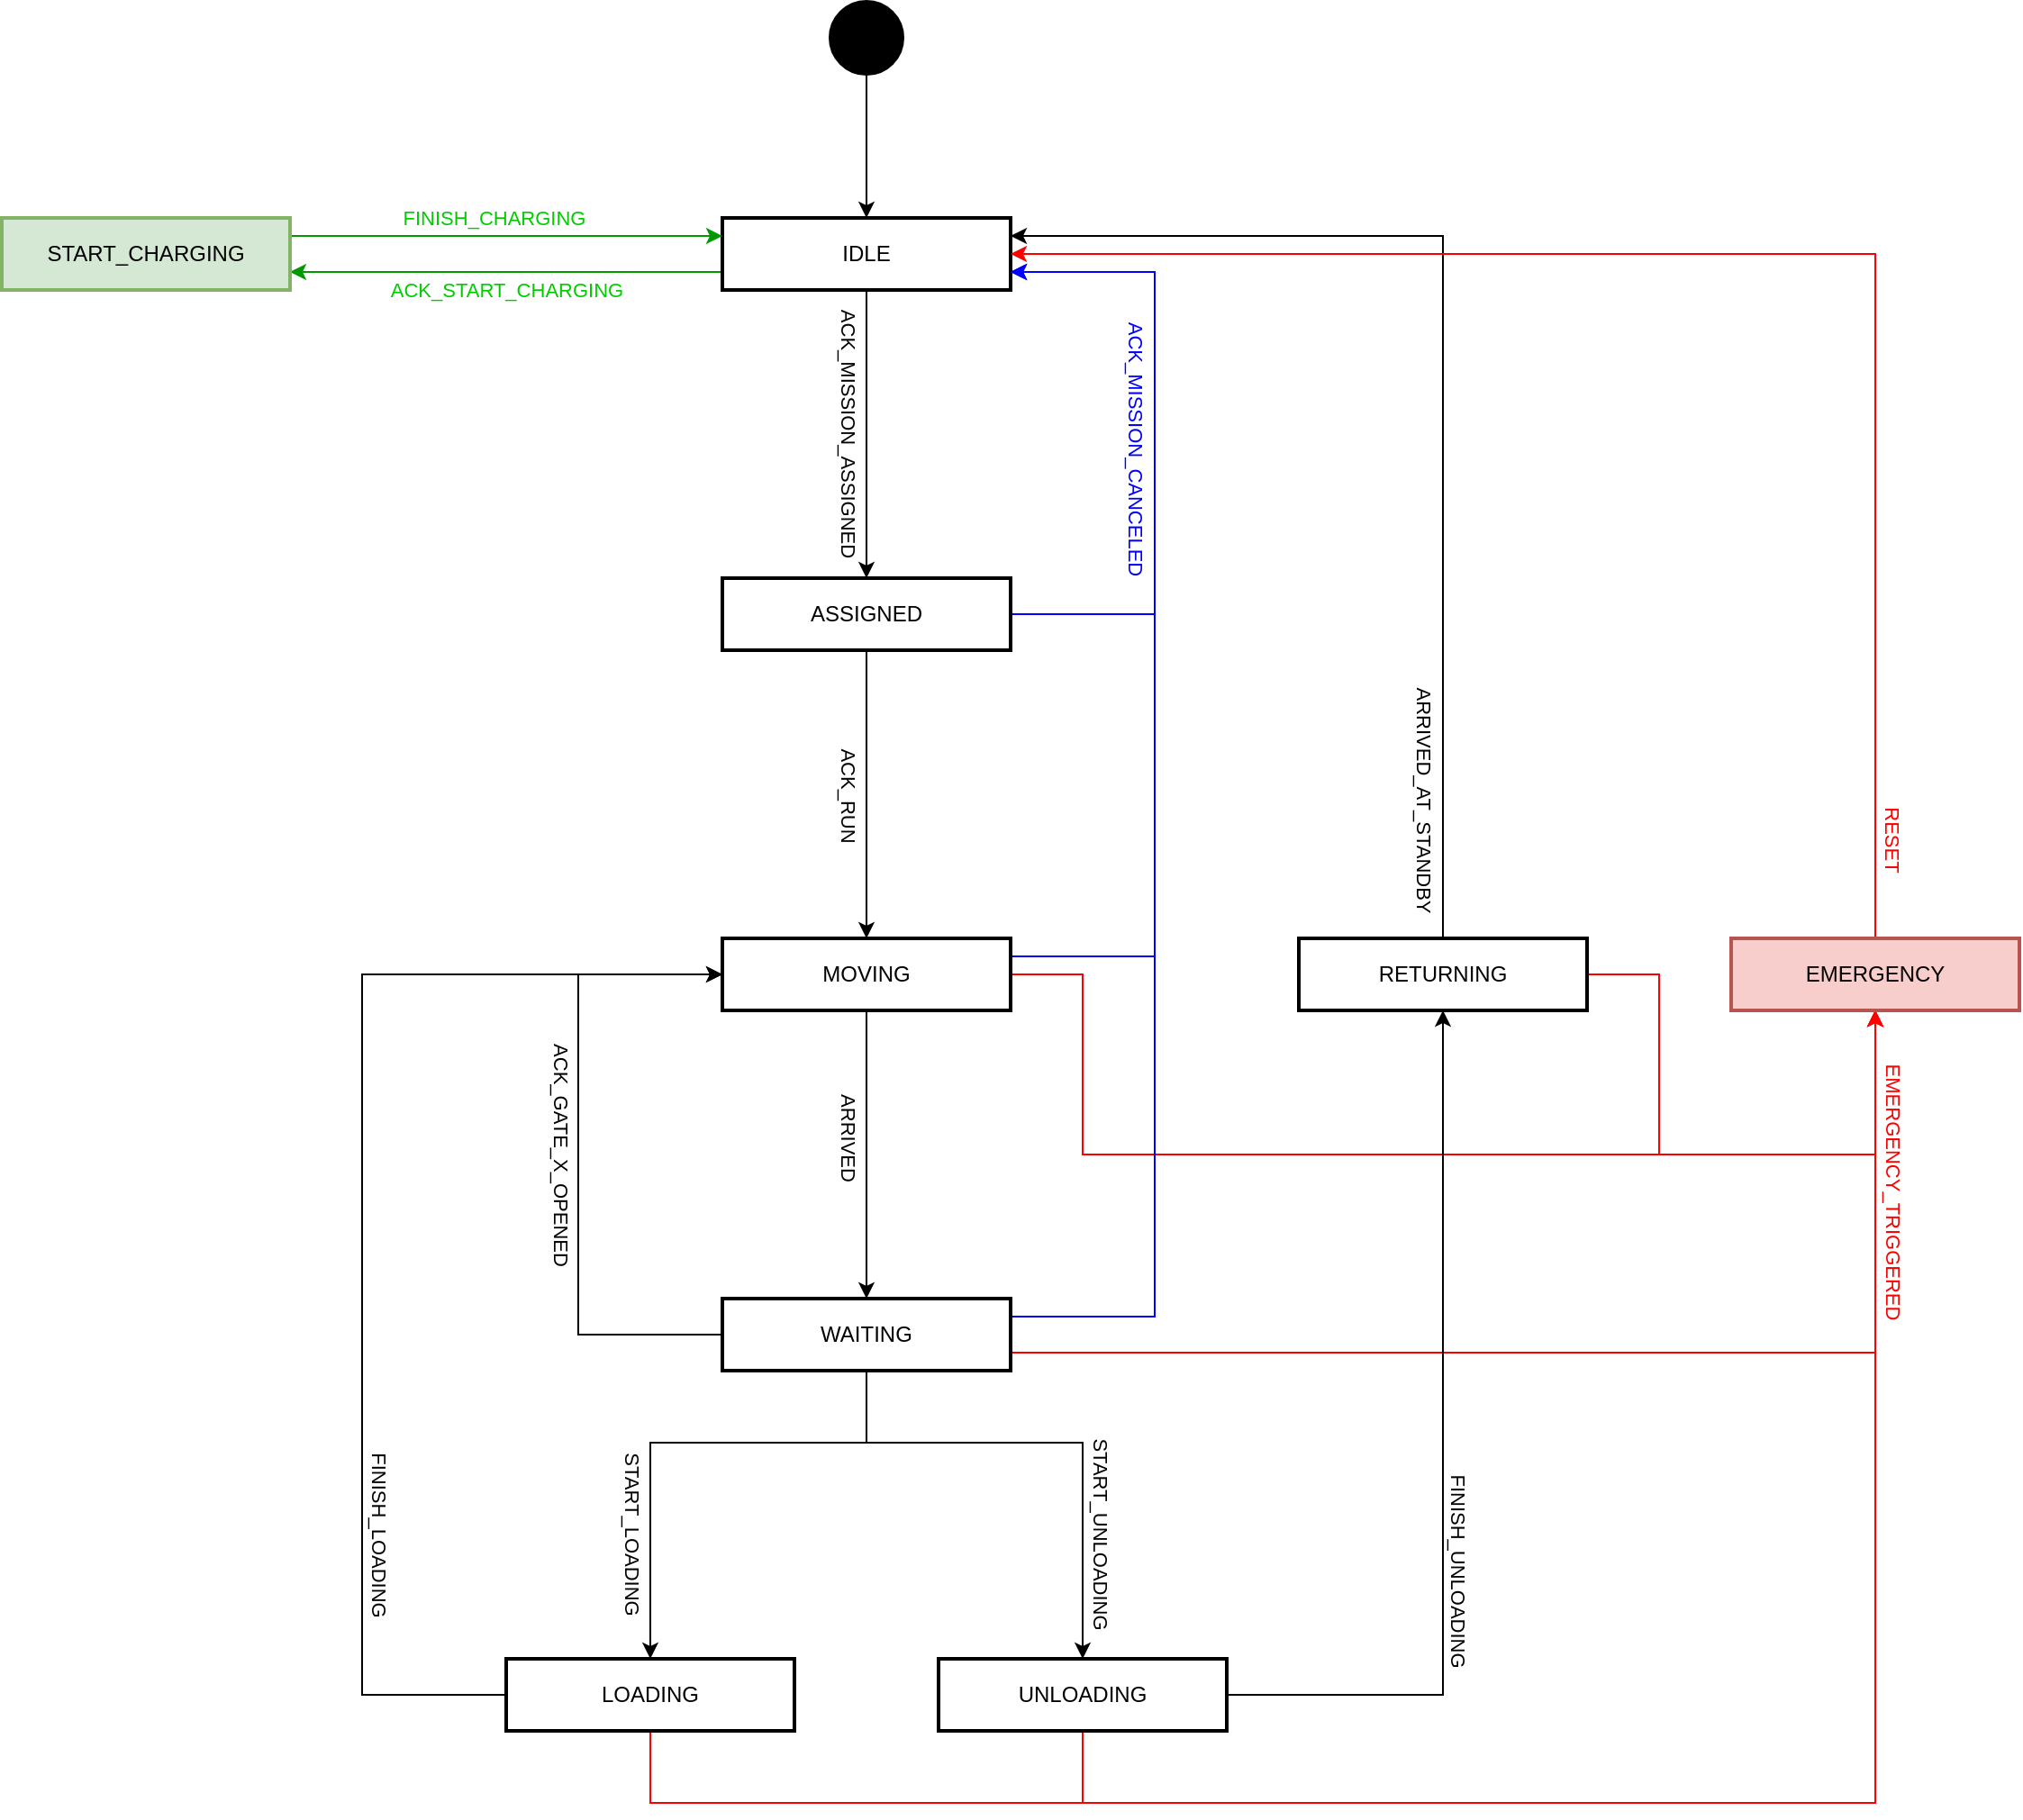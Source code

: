 <mxfile version="27.0.2">
  <diagram name="페이지-1" id="cUej8mfnC2c1u7qZgtwX">
    <mxGraphModel dx="1114" dy="1204" grid="1" gridSize="10" guides="1" tooltips="1" connect="1" arrows="1" fold="1" page="1" pageScale="1" pageWidth="1654" pageHeight="1169" math="0" shadow="0">
      <root>
        <mxCell id="0" />
        <mxCell id="1" parent="0" />
        <mxCell id="HtLjNqq3REYxK-kQZzj4-4" value="" style="edgeStyle=orthogonalEdgeStyle;rounded=0;orthogonalLoop=1;jettySize=auto;html=1;" parent="1" source="HtLjNqq3REYxK-kQZzj4-1" target="HtLjNqq3REYxK-kQZzj4-3" edge="1">
          <mxGeometry relative="1" as="geometry" />
        </mxCell>
        <mxCell id="HtLjNqq3REYxK-kQZzj4-1" value="" style="strokeWidth=2;html=1;shape=mxgraph.flowchart.start_2;whiteSpace=wrap;fillColor=#000000;" parent="1" vertex="1">
          <mxGeometry x="740" y="120" width="40" height="40" as="geometry" />
        </mxCell>
        <mxCell id="HtLjNqq3REYxK-kQZzj4-6" value="" style="edgeStyle=orthogonalEdgeStyle;rounded=0;orthogonalLoop=1;jettySize=auto;html=1;" parent="1" source="HtLjNqq3REYxK-kQZzj4-3" target="HtLjNqq3REYxK-kQZzj4-5" edge="1">
          <mxGeometry relative="1" as="geometry" />
        </mxCell>
        <mxCell id="HtLjNqq3REYxK-kQZzj4-12" value="ACK_MISSION_ASSIGNED" style="edgeLabel;html=1;align=center;verticalAlign=middle;resizable=0;points=[];rotation=90;" parent="HtLjNqq3REYxK-kQZzj4-6" vertex="1" connectable="0">
          <mxGeometry x="-0.625" y="-2" relative="1" as="geometry">
            <mxPoint x="-8" y="49" as="offset" />
          </mxGeometry>
        </mxCell>
        <mxCell id="HtLjNqq3REYxK-kQZzj4-38" style="edgeStyle=orthogonalEdgeStyle;rounded=0;orthogonalLoop=1;jettySize=auto;html=1;entryX=1;entryY=0.75;entryDx=0;entryDy=0;strokeColor=#009900;" parent="1" source="HtLjNqq3REYxK-kQZzj4-3" target="HtLjNqq3REYxK-kQZzj4-14" edge="1">
          <mxGeometry relative="1" as="geometry">
            <Array as="points">
              <mxPoint x="610" y="270" />
              <mxPoint x="610" y="270" />
            </Array>
          </mxGeometry>
        </mxCell>
        <mxCell id="HtLjNqq3REYxK-kQZzj4-39" value="ACK_START_CHARGING" style="edgeLabel;html=1;align=center;verticalAlign=middle;resizable=0;points=[];fontColor=#00CC00;" parent="HtLjNqq3REYxK-kQZzj4-38" vertex="1" connectable="0">
          <mxGeometry x="-0.312" y="-1" relative="1" as="geometry">
            <mxPoint x="-38" y="11" as="offset" />
          </mxGeometry>
        </mxCell>
        <mxCell id="HtLjNqq3REYxK-kQZzj4-3" value="IDLE" style="whiteSpace=wrap;html=1;strokeWidth=2;" parent="1" vertex="1">
          <mxGeometry x="680" y="240" width="160" height="40" as="geometry" />
        </mxCell>
        <mxCell id="HtLjNqq3REYxK-kQZzj4-41" style="edgeStyle=orthogonalEdgeStyle;rounded=0;orthogonalLoop=1;jettySize=auto;html=1;entryX=0.5;entryY=0;entryDx=0;entryDy=0;" parent="1" source="HtLjNqq3REYxK-kQZzj4-5" target="HtLjNqq3REYxK-kQZzj4-7" edge="1">
          <mxGeometry relative="1" as="geometry" />
        </mxCell>
        <mxCell id="HtLjNqq3REYxK-kQZzj4-42" value="ACK_RUN" style="edgeLabel;html=1;align=center;verticalAlign=middle;resizable=0;points=[];rotation=90;" parent="HtLjNqq3REYxK-kQZzj4-41" vertex="1" connectable="0">
          <mxGeometry x="-0.613" y="2" relative="1" as="geometry">
            <mxPoint x="-12" y="49" as="offset" />
          </mxGeometry>
        </mxCell>
        <mxCell id="HtLjNqq3REYxK-kQZzj4-57" style="edgeStyle=orthogonalEdgeStyle;rounded=0;orthogonalLoop=1;jettySize=auto;html=1;entryX=1;entryY=0.75;entryDx=0;entryDy=0;fillColor=#dae8fc;strokeColor=#0000FF;" parent="1" source="HtLjNqq3REYxK-kQZzj4-5" target="HtLjNqq3REYxK-kQZzj4-3" edge="1">
          <mxGeometry relative="1" as="geometry">
            <Array as="points">
              <mxPoint x="920" y="460" />
              <mxPoint x="920" y="270" />
            </Array>
          </mxGeometry>
        </mxCell>
        <mxCell id="HtLjNqq3REYxK-kQZzj4-5" value="ASSIGNED" style="whiteSpace=wrap;html=1;strokeWidth=2;" parent="1" vertex="1">
          <mxGeometry x="680" y="440" width="160" height="40" as="geometry" />
        </mxCell>
        <mxCell id="HtLjNqq3REYxK-kQZzj4-43" style="edgeStyle=orthogonalEdgeStyle;rounded=0;orthogonalLoop=1;jettySize=auto;html=1;entryX=0.5;entryY=0;entryDx=0;entryDy=0;" parent="1" source="HtLjNqq3REYxK-kQZzj4-7" target="HtLjNqq3REYxK-kQZzj4-9" edge="1">
          <mxGeometry relative="1" as="geometry" />
        </mxCell>
        <mxCell id="HtLjNqq3REYxK-kQZzj4-44" value="ARRIVED" style="edgeLabel;html=1;align=center;verticalAlign=middle;resizable=0;points=[];rotation=90;" parent="HtLjNqq3REYxK-kQZzj4-43" vertex="1" connectable="0">
          <mxGeometry x="-0.637" y="-1" relative="1" as="geometry">
            <mxPoint x="-9" y="41" as="offset" />
          </mxGeometry>
        </mxCell>
        <mxCell id="HtLjNqq3REYxK-kQZzj4-56" style="edgeStyle=orthogonalEdgeStyle;rounded=0;orthogonalLoop=1;jettySize=auto;html=1;entryX=1;entryY=0.75;entryDx=0;entryDy=0;fillColor=#dae8fc;strokeColor=#0000FF;exitX=1;exitY=0.25;exitDx=0;exitDy=0;" parent="1" source="HtLjNqq3REYxK-kQZzj4-7" target="HtLjNqq3REYxK-kQZzj4-3" edge="1">
          <mxGeometry relative="1" as="geometry">
            <Array as="points">
              <mxPoint x="920" y="650" />
              <mxPoint x="920" y="270" />
            </Array>
          </mxGeometry>
        </mxCell>
        <mxCell id="HtLjNqq3REYxK-kQZzj4-72" style="edgeStyle=orthogonalEdgeStyle;rounded=0;orthogonalLoop=1;jettySize=auto;html=1;entryX=0.5;entryY=1;entryDx=0;entryDy=0;strokeColor=#FF0000;" parent="1" source="HtLjNqq3REYxK-kQZzj4-7" target="HtLjNqq3REYxK-kQZzj4-68" edge="1">
          <mxGeometry relative="1" as="geometry">
            <Array as="points">
              <mxPoint x="880" y="660" />
              <mxPoint x="880" y="760" />
              <mxPoint x="1320" y="760" />
            </Array>
          </mxGeometry>
        </mxCell>
        <mxCell id="HtLjNqq3REYxK-kQZzj4-7" value="MOVING" style="whiteSpace=wrap;html=1;strokeWidth=2;" parent="1" vertex="1">
          <mxGeometry x="680" y="640" width="160" height="40" as="geometry" />
        </mxCell>
        <mxCell id="HtLjNqq3REYxK-kQZzj4-45" style="edgeStyle=orthogonalEdgeStyle;rounded=0;orthogonalLoop=1;jettySize=auto;html=1;entryX=0.5;entryY=0;entryDx=0;entryDy=0;" parent="1" source="HtLjNqq3REYxK-kQZzj4-9" target="HtLjNqq3REYxK-kQZzj4-20" edge="1">
          <mxGeometry relative="1" as="geometry">
            <Array as="points">
              <mxPoint x="760" y="920" />
              <mxPoint x="640" y="920" />
            </Array>
          </mxGeometry>
        </mxCell>
        <mxCell id="HtLjNqq3REYxK-kQZzj4-47" value="START_LOADING" style="edgeLabel;html=1;align=center;verticalAlign=middle;resizable=0;points=[];rotation=90;" parent="HtLjNqq3REYxK-kQZzj4-45" vertex="1" connectable="0">
          <mxGeometry x="0.77" y="5" relative="1" as="geometry">
            <mxPoint x="-15" y="-38" as="offset" />
          </mxGeometry>
        </mxCell>
        <mxCell id="HtLjNqq3REYxK-kQZzj4-46" style="edgeStyle=orthogonalEdgeStyle;rounded=0;orthogonalLoop=1;jettySize=auto;html=1;entryX=0.5;entryY=0;entryDx=0;entryDy=0;" parent="1" source="HtLjNqq3REYxK-kQZzj4-9" target="HtLjNqq3REYxK-kQZzj4-22" edge="1">
          <mxGeometry relative="1" as="geometry">
            <Array as="points">
              <mxPoint x="760" y="920" />
              <mxPoint x="880" y="920" />
            </Array>
          </mxGeometry>
        </mxCell>
        <mxCell id="HtLjNqq3REYxK-kQZzj4-48" value="START_UNLOADING" style="edgeLabel;html=1;align=center;verticalAlign=middle;resizable=0;points=[];rotation=90;" parent="HtLjNqq3REYxK-kQZzj4-46" vertex="1" connectable="0">
          <mxGeometry x="0.765" y="4" relative="1" as="geometry">
            <mxPoint x="6" y="-37" as="offset" />
          </mxGeometry>
        </mxCell>
        <mxCell id="HtLjNqq3REYxK-kQZzj4-53" style="edgeStyle=orthogonalEdgeStyle;rounded=0;orthogonalLoop=1;jettySize=auto;html=1;entryX=0;entryY=0.5;entryDx=0;entryDy=0;" parent="1" source="HtLjNqq3REYxK-kQZzj4-9" target="HtLjNqq3REYxK-kQZzj4-7" edge="1">
          <mxGeometry relative="1" as="geometry">
            <Array as="points">
              <mxPoint x="600" y="860" />
              <mxPoint x="600" y="660" />
            </Array>
          </mxGeometry>
        </mxCell>
        <mxCell id="HtLjNqq3REYxK-kQZzj4-54" value="ACK_GATE_X_OPENED" style="edgeLabel;html=1;align=center;verticalAlign=middle;resizable=0;points=[];rotation=90;" parent="HtLjNqq3REYxK-kQZzj4-53" vertex="1" connectable="0">
          <mxGeometry x="-0.685" y="1" relative="1" as="geometry">
            <mxPoint x="-33" y="-101" as="offset" />
          </mxGeometry>
        </mxCell>
        <mxCell id="HtLjNqq3REYxK-kQZzj4-55" style="edgeStyle=orthogonalEdgeStyle;rounded=0;orthogonalLoop=1;jettySize=auto;html=1;entryX=1;entryY=0.75;entryDx=0;entryDy=0;fillColor=#dae8fc;strokeColor=#0000FF;exitX=1;exitY=0.25;exitDx=0;exitDy=0;" parent="1" source="HtLjNqq3REYxK-kQZzj4-9" target="HtLjNqq3REYxK-kQZzj4-3" edge="1">
          <mxGeometry relative="1" as="geometry">
            <Array as="points">
              <mxPoint x="920" y="850" />
              <mxPoint x="920" y="270" />
            </Array>
          </mxGeometry>
        </mxCell>
        <mxCell id="HtLjNqq3REYxK-kQZzj4-59" value="ACK_MISSION_CANCELED" style="edgeLabel;html=1;align=center;verticalAlign=middle;resizable=0;points=[];fontColor=#0000FF;rotation=90;" parent="HtLjNqq3REYxK-kQZzj4-55" vertex="1" connectable="0">
          <mxGeometry x="0.51" y="1" relative="1" as="geometry">
            <mxPoint x="-9" y="-4" as="offset" />
          </mxGeometry>
        </mxCell>
        <mxCell id="HtLjNqq3REYxK-kQZzj4-71" style="edgeStyle=orthogonalEdgeStyle;rounded=0;orthogonalLoop=1;jettySize=auto;html=1;entryX=0.5;entryY=1;entryDx=0;entryDy=0;exitX=1;exitY=0.75;exitDx=0;exitDy=0;strokeColor=#FF0000;" parent="1" source="HtLjNqq3REYxK-kQZzj4-9" target="HtLjNqq3REYxK-kQZzj4-68" edge="1">
          <mxGeometry relative="1" as="geometry" />
        </mxCell>
        <mxCell id="HtLjNqq3REYxK-kQZzj4-9" value="WAITING" style="whiteSpace=wrap;html=1;strokeWidth=2;" parent="1" vertex="1">
          <mxGeometry x="680" y="840" width="160" height="40" as="geometry" />
        </mxCell>
        <mxCell id="HtLjNqq3REYxK-kQZzj4-37" style="edgeStyle=orthogonalEdgeStyle;rounded=0;orthogonalLoop=1;jettySize=auto;html=1;entryX=0;entryY=0.25;entryDx=0;entryDy=0;strokeColor=#009900;" parent="1" source="HtLjNqq3REYxK-kQZzj4-14" target="HtLjNqq3REYxK-kQZzj4-3" edge="1">
          <mxGeometry relative="1" as="geometry">
            <Array as="points">
              <mxPoint x="500" y="250" />
              <mxPoint x="500" y="250" />
            </Array>
          </mxGeometry>
        </mxCell>
        <mxCell id="HtLjNqq3REYxK-kQZzj4-40" value="FINISH_CHARGING" style="edgeLabel;html=1;align=center;verticalAlign=middle;resizable=0;points=[];fontColor=#00CC00;" parent="HtLjNqq3REYxK-kQZzj4-37" vertex="1" connectable="0">
          <mxGeometry x="-0.06" y="1" relative="1" as="geometry">
            <mxPoint y="-9" as="offset" />
          </mxGeometry>
        </mxCell>
        <mxCell id="HtLjNqq3REYxK-kQZzj4-14" value="START_CHARGING" style="whiteSpace=wrap;html=1;strokeWidth=2;fillColor=#d5e8d4;strokeColor=#82b366;" parent="1" vertex="1">
          <mxGeometry x="280" y="240" width="160" height="40" as="geometry" />
        </mxCell>
        <mxCell id="HtLjNqq3REYxK-kQZzj4-49" style="edgeStyle=orthogonalEdgeStyle;rounded=0;orthogonalLoop=1;jettySize=auto;html=1;entryX=0;entryY=0.5;entryDx=0;entryDy=0;" parent="1" source="HtLjNqq3REYxK-kQZzj4-20" target="HtLjNqq3REYxK-kQZzj4-7" edge="1">
          <mxGeometry relative="1" as="geometry">
            <Array as="points">
              <mxPoint x="480" y="1060" />
              <mxPoint x="480" y="660" />
            </Array>
          </mxGeometry>
        </mxCell>
        <mxCell id="HtLjNqq3REYxK-kQZzj4-50" value="FINISH_LOADING" style="edgeLabel;html=1;align=center;verticalAlign=middle;resizable=0;points=[];rotation=90;" parent="HtLjNqq3REYxK-kQZzj4-49" vertex="1" connectable="0">
          <mxGeometry x="-0.654" y="4" relative="1" as="geometry">
            <mxPoint x="14" y="-52" as="offset" />
          </mxGeometry>
        </mxCell>
        <mxCell id="HtLjNqq3REYxK-kQZzj4-70" style="edgeStyle=orthogonalEdgeStyle;rounded=0;orthogonalLoop=1;jettySize=auto;html=1;entryX=0.5;entryY=1;entryDx=0;entryDy=0;strokeColor=#FF0000;" parent="1" source="HtLjNqq3REYxK-kQZzj4-20" target="HtLjNqq3REYxK-kQZzj4-68" edge="1">
          <mxGeometry relative="1" as="geometry">
            <Array as="points">
              <mxPoint x="640" y="1120" />
              <mxPoint x="1320" y="1120" />
            </Array>
          </mxGeometry>
        </mxCell>
        <mxCell id="HtLjNqq3REYxK-kQZzj4-20" value="LOADING" style="whiteSpace=wrap;html=1;strokeWidth=2;" parent="1" vertex="1">
          <mxGeometry x="560" y="1040" width="160" height="40" as="geometry" />
        </mxCell>
        <mxCell id="HtLjNqq3REYxK-kQZzj4-62" value="" style="edgeStyle=orthogonalEdgeStyle;rounded=0;orthogonalLoop=1;jettySize=auto;html=1;" parent="1" source="HtLjNqq3REYxK-kQZzj4-22" target="HtLjNqq3REYxK-kQZzj4-61" edge="1">
          <mxGeometry relative="1" as="geometry">
            <Array as="points">
              <mxPoint x="1080" y="1060" />
            </Array>
          </mxGeometry>
        </mxCell>
        <mxCell id="HtLjNqq3REYxK-kQZzj4-65" value="FINISH_UNLOADING" style="edgeLabel;html=1;align=center;verticalAlign=middle;resizable=0;points=[];rotation=90;" parent="HtLjNqq3REYxK-kQZzj4-62" vertex="1" connectable="0">
          <mxGeometry x="-0.374" y="-1" relative="1" as="geometry">
            <mxPoint x="8" y="-33" as="offset" />
          </mxGeometry>
        </mxCell>
        <mxCell id="HtLjNqq3REYxK-kQZzj4-69" value="" style="edgeStyle=orthogonalEdgeStyle;rounded=0;orthogonalLoop=1;jettySize=auto;html=1;strokeColor=#FF0000;" parent="1" source="HtLjNqq3REYxK-kQZzj4-22" target="HtLjNqq3REYxK-kQZzj4-68" edge="1">
          <mxGeometry relative="1" as="geometry">
            <Array as="points">
              <mxPoint x="880" y="1120" />
              <mxPoint x="1320" y="1120" />
            </Array>
          </mxGeometry>
        </mxCell>
        <mxCell id="HtLjNqq3REYxK-kQZzj4-74" value="EMERGENCY_TRIGGERED" style="edgeLabel;html=1;align=center;verticalAlign=middle;resizable=0;points=[];fontColor=#FF0000;rotation=90;" parent="HtLjNqq3REYxK-kQZzj4-69" vertex="1" connectable="0">
          <mxGeometry x="0.922" y="1" relative="1" as="geometry">
            <mxPoint x="11" y="64" as="offset" />
          </mxGeometry>
        </mxCell>
        <mxCell id="HtLjNqq3REYxK-kQZzj4-22" value="UNLOADING" style="whiteSpace=wrap;html=1;strokeWidth=2;" parent="1" vertex="1">
          <mxGeometry x="800" y="1040" width="160" height="40" as="geometry" />
        </mxCell>
        <mxCell id="HtLjNqq3REYxK-kQZzj4-64" style="edgeStyle=orthogonalEdgeStyle;rounded=0;orthogonalLoop=1;jettySize=auto;html=1;entryX=1;entryY=0.25;entryDx=0;entryDy=0;" parent="1" source="HtLjNqq3REYxK-kQZzj4-61" target="HtLjNqq3REYxK-kQZzj4-3" edge="1">
          <mxGeometry relative="1" as="geometry">
            <Array as="points">
              <mxPoint x="1080" y="250" />
            </Array>
          </mxGeometry>
        </mxCell>
        <mxCell id="HtLjNqq3REYxK-kQZzj4-66" value="ARRIVED_AT_STANDBY" style="edgeLabel;html=1;align=center;verticalAlign=middle;resizable=0;points=[];rotation=90;" parent="HtLjNqq3REYxK-kQZzj4-64" vertex="1" connectable="0">
          <mxGeometry x="-0.671" y="2" relative="1" as="geometry">
            <mxPoint x="-8" y="26" as="offset" />
          </mxGeometry>
        </mxCell>
        <mxCell id="rzwuGuBaJtgLzUKX0fj3-1" style="edgeStyle=orthogonalEdgeStyle;rounded=0;orthogonalLoop=1;jettySize=auto;html=1;entryX=0.5;entryY=1;entryDx=0;entryDy=0;strokeColor=#FF0000;" edge="1" parent="1" source="HtLjNqq3REYxK-kQZzj4-61" target="HtLjNqq3REYxK-kQZzj4-68">
          <mxGeometry relative="1" as="geometry">
            <Array as="points">
              <mxPoint x="1200" y="660" />
              <mxPoint x="1200" y="760" />
              <mxPoint x="1320" y="760" />
            </Array>
          </mxGeometry>
        </mxCell>
        <mxCell id="HtLjNqq3REYxK-kQZzj4-61" value="RETURNING" style="whiteSpace=wrap;html=1;strokeWidth=2;" parent="1" vertex="1">
          <mxGeometry x="1000" y="640" width="160" height="40" as="geometry" />
        </mxCell>
        <mxCell id="HtLjNqq3REYxK-kQZzj4-73" style="edgeStyle=orthogonalEdgeStyle;rounded=0;orthogonalLoop=1;jettySize=auto;html=1;entryX=1;entryY=0.5;entryDx=0;entryDy=0;strokeColor=#FF0000;" parent="1" source="HtLjNqq3REYxK-kQZzj4-68" target="HtLjNqq3REYxK-kQZzj4-3" edge="1">
          <mxGeometry relative="1" as="geometry">
            <Array as="points">
              <mxPoint x="1320" y="260" />
            </Array>
          </mxGeometry>
        </mxCell>
        <mxCell id="HtLjNqq3REYxK-kQZzj4-75" value="RESET" style="edgeLabel;html=1;align=center;verticalAlign=middle;resizable=0;points=[];rotation=90;fontColor=#FF0000;" parent="HtLjNqq3REYxK-kQZzj4-73" vertex="1" connectable="0">
          <mxGeometry x="-0.741" y="-1" relative="1" as="geometry">
            <mxPoint x="9" y="56" as="offset" />
          </mxGeometry>
        </mxCell>
        <mxCell id="HtLjNqq3REYxK-kQZzj4-68" value="EMERGENCY" style="whiteSpace=wrap;html=1;strokeWidth=2;fillColor=#f8cecc;strokeColor=#b85450;" parent="1" vertex="1">
          <mxGeometry x="1240" y="640" width="160" height="40" as="geometry" />
        </mxCell>
      </root>
    </mxGraphModel>
  </diagram>
</mxfile>
